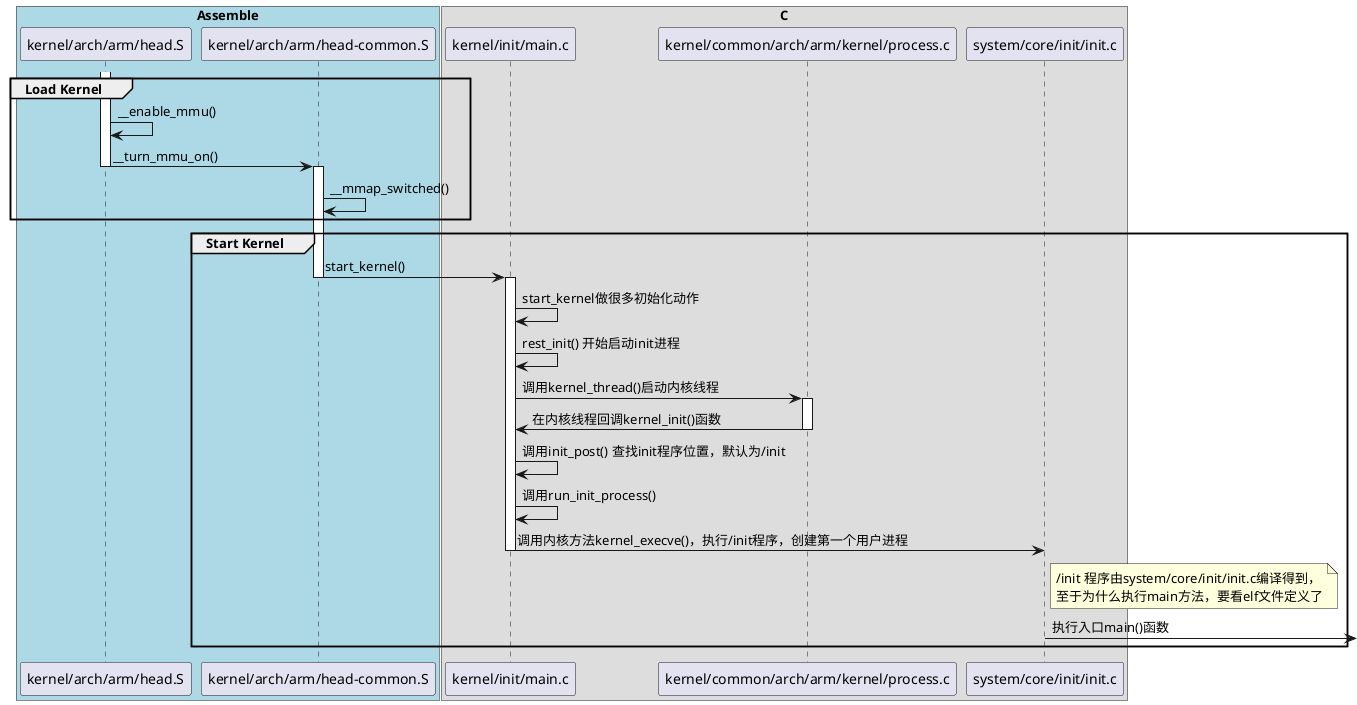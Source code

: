 @startuml

'style define below


box "Assemble" #LightBlue
participant Head as "kernel/arch/arm/head.S"
participant HeadCommon as "kernel/arch/arm/head-common.S"
end box

box "C"
participant Main as "kernel/init/main.c"
participant Process as "kernel/common/arch/arm/kernel/process.c"
participant Init as "system/core/init/init.c"
end box

group Load Kernel
activate Head
Head -> Head : __enable_mmu()
Head -> HeadCommon : __turn_mmu_on()
deactivate Head

activate HeadCommon
HeadCommon -> HeadCommon : __mmap_switched()
end

group Start Kernel
HeadCommon -> Main : start_kernel()
deactivate HeadCommon

activate Main
Main -> Main :  start_kernel做很多初始化动作
Main -> Main : rest_init() 开始启动init进程
Main -> Process : 调用kernel_thread()启动内核线程

activate Process
Main <- Process : 在内核线程回调kernel_init()函数
deactivate Process

Main -> Main : 调用init_post() 查找init程序位置，默认为/init
Main -> Main : 调用run_init_process()
Main -> Init : 调用内核方法kernel_execve()，执行/init程序，创建第一个用户进程
deactivate Main

note right of Init : /init 程序由system/core/init/init.c编译得到，\n至于为什么执行main方法，要看elf文件定义了
Init -> : 执行入口main()函数

end


@enduml